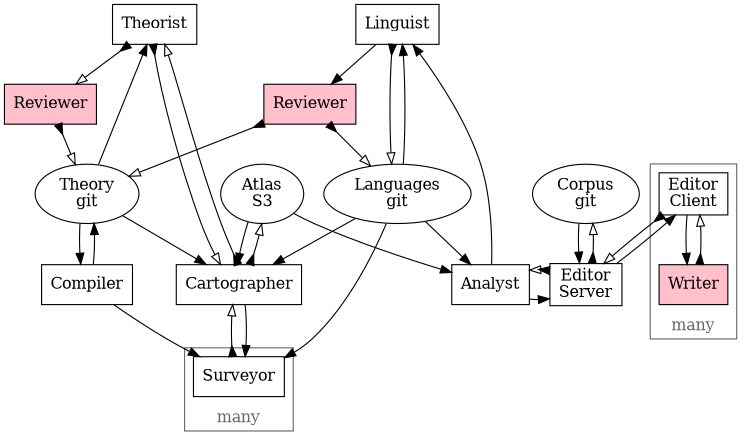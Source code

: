 digraph G {
    overlap=false;
    size="5,5";
    node [shape=box];


    //subgraph cluster_legend {
    //    rank="max";
    //    Human [style=filled, fillcolor=pink];
    //    Data [shape=ellipse];
    //}

    {
        rank="min";
        Theorist;
        Linguist;
    }
    {
        //rank="max";
        node [style=filled, fillcolor=pink];
        TheoryReviewer [label="Reviewer"];
        LanguagesReviewer [label="Reviewer"];
    }
    {
        node [shape=ellipse];
        rank = "same";
        Languages [label="Languages\ngit"];
        Theory [label="Theory\ngit"];
        Atlas [label="Atlas\nS3"];
        Corpus [label="Corpus\ngit"];
    }
    Compiler;
    {
        rank = "same";
        Cartographer;
        Analyst;
        EditorServer [label="Editor\nServer"];
    }

    subgraph cluster_survey {
        Surveyor;

        color = "#666666";
        fontcolor = "#666666";
        label = "many";
        labelloc = "b";
    }

    subgraph cluster_edit {
        EditorClient [label="Editor\nClient"];
        Writer [style=filled, fillcolor=pink];

        color = "#666666";
        fontcolor = "#666666";
        label = "many";
        labelloc = "b";
    }


    // Workflow: Compile
    edge [dir=forward arrowhead=normal]; // pull
    Theory -> Compiler;
    Compiler -> Surveyor;
    Compiler -> Theory;

    // Workflow: Explore
    edge [dir=forward arrowhead=normal]; // pull
    Theory -> Cartographer;
    Atlas -> Cartographer;
    Theory -> Theorist;
    Languages -> Cartographer;
    Languages -> Surveyor;
    Cartographer -> Surveyor;
    edge [dir=both arrowtail=inv arrowhead=empty]; // push
    Surveyor -> Cartographer;
    Cartographer -> Atlas;
    Cartographer -> Theorist;
    TheoryReviewer -> Theory;
    Theorist -> Cartographer;
    Theorist -> TheoryReviewer;

    // Workflow: Edit
    edge [dir=forward arrowhead=normal]; // pull
    Atlas -> Analyst;
    Languages -> Analyst;
    Corpus -> EditorServer;
    Analyst -> EditorServer;
    EditorServer -> EditorClient;
    EditorClient -> Writer;
    edge [dir=both arrowtail=inv arrowhead=empty]; // push
    EditorServer -> Corpus;
    EditorServer -> Analyst;
    EditorClient -> EditorServer;
    Writer -> EditorClient;

    // Workflow: Fit Language
    edge [dir=forward arrowhead=normal]; // pull
    Analyst -> Linguist;
    Languages -> Linguist;
    Linguist -> LanguagesReviewer;
    edge [dir=both arrowtail=inv arrowhead=empty]; // push
    Linguist -> Languages;
    LanguagesReviewer -> Languages;
    LanguagesReviewer -> Theory;
}
